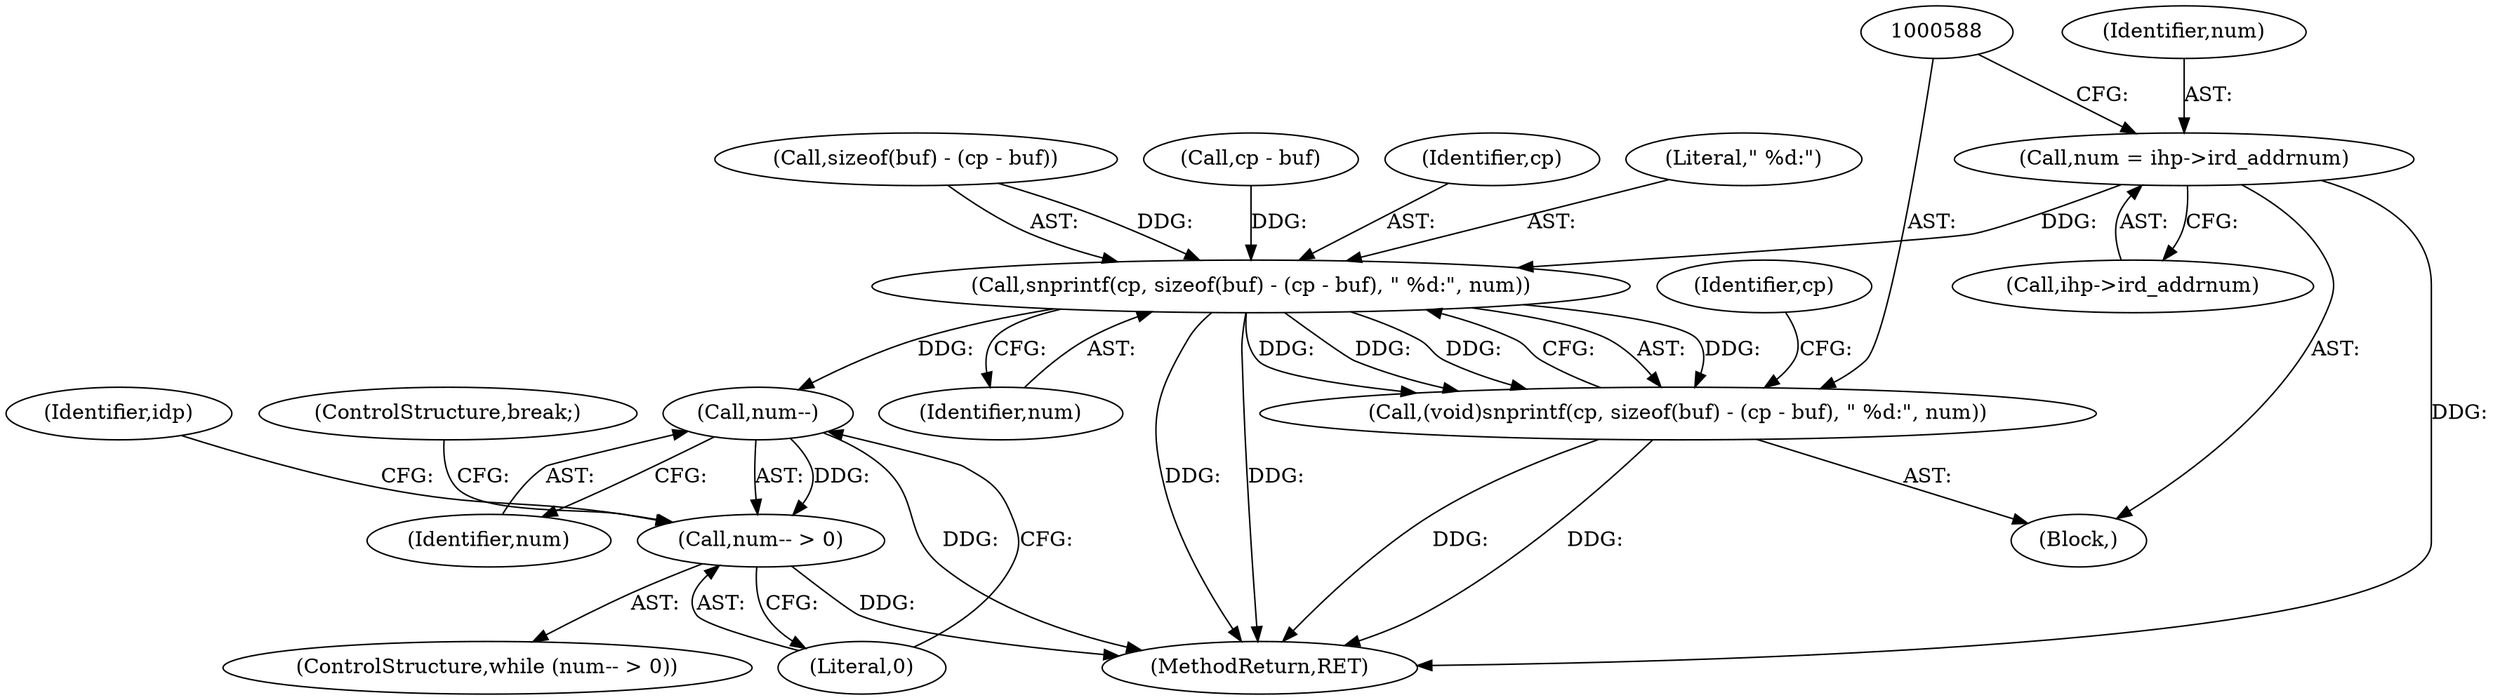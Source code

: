digraph "0_tcpdump_8509ef02eceb2bbb479cea10fe4a7ec6395f1a8b@pointer" {
"1000582" [label="(Call,num = ihp->ird_addrnum)"];
"1000589" [label="(Call,snprintf(cp, sizeof(buf) - (cp - buf), \" %d:\", num))"];
"1000587" [label="(Call,(void)snprintf(cp, sizeof(buf) - (cp - buf), \" %d:\", num))"];
"1000638" [label="(Call,num--)"];
"1000637" [label="(Call,num-- > 0)"];
"1000584" [label="(Call,ihp->ird_addrnum)"];
"1000598" [label="(Identifier,num)"];
"1000591" [label="(Call,sizeof(buf) - (cp - buf))"];
"1000594" [label="(Call,cp - buf)"];
"1000636" [label="(ControlStructure,while (num-- > 0))"];
"1000600" [label="(Identifier,cp)"];
"1000590" [label="(Identifier,cp)"];
"1001265" [label="(MethodReturn,RET)"];
"1000583" [label="(Identifier,num)"];
"1000456" [label="(Block,)"];
"1000587" [label="(Call,(void)snprintf(cp, sizeof(buf) - (cp - buf), \" %d:\", num))"];
"1000640" [label="(Literal,0)"];
"1000582" [label="(Call,num = ihp->ird_addrnum)"];
"1000597" [label="(Literal,\" %d:\")"];
"1000589" [label="(Call,snprintf(cp, sizeof(buf) - (cp - buf), \" %d:\", num))"];
"1000675" [label="(ControlStructure,break;)"];
"1000644" [label="(Identifier,idp)"];
"1000639" [label="(Identifier,num)"];
"1000638" [label="(Call,num--)"];
"1000637" [label="(Call,num-- > 0)"];
"1000582" -> "1000456"  [label="AST: "];
"1000582" -> "1000584"  [label="CFG: "];
"1000583" -> "1000582"  [label="AST: "];
"1000584" -> "1000582"  [label="AST: "];
"1000588" -> "1000582"  [label="CFG: "];
"1000582" -> "1001265"  [label="DDG: "];
"1000582" -> "1000589"  [label="DDG: "];
"1000589" -> "1000587"  [label="AST: "];
"1000589" -> "1000598"  [label="CFG: "];
"1000590" -> "1000589"  [label="AST: "];
"1000591" -> "1000589"  [label="AST: "];
"1000597" -> "1000589"  [label="AST: "];
"1000598" -> "1000589"  [label="AST: "];
"1000587" -> "1000589"  [label="CFG: "];
"1000589" -> "1001265"  [label="DDG: "];
"1000589" -> "1001265"  [label="DDG: "];
"1000589" -> "1000587"  [label="DDG: "];
"1000589" -> "1000587"  [label="DDG: "];
"1000589" -> "1000587"  [label="DDG: "];
"1000589" -> "1000587"  [label="DDG: "];
"1000594" -> "1000589"  [label="DDG: "];
"1000591" -> "1000589"  [label="DDG: "];
"1000589" -> "1000638"  [label="DDG: "];
"1000587" -> "1000456"  [label="AST: "];
"1000588" -> "1000587"  [label="AST: "];
"1000600" -> "1000587"  [label="CFG: "];
"1000587" -> "1001265"  [label="DDG: "];
"1000587" -> "1001265"  [label="DDG: "];
"1000638" -> "1000637"  [label="AST: "];
"1000638" -> "1000639"  [label="CFG: "];
"1000639" -> "1000638"  [label="AST: "];
"1000640" -> "1000638"  [label="CFG: "];
"1000638" -> "1001265"  [label="DDG: "];
"1000638" -> "1000637"  [label="DDG: "];
"1000637" -> "1000636"  [label="AST: "];
"1000637" -> "1000640"  [label="CFG: "];
"1000640" -> "1000637"  [label="AST: "];
"1000644" -> "1000637"  [label="CFG: "];
"1000675" -> "1000637"  [label="CFG: "];
"1000637" -> "1001265"  [label="DDG: "];
}

